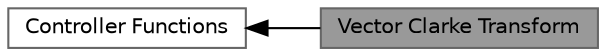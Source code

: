 digraph "Vector Clarke Transform"
{
 // LATEX_PDF_SIZE
  bgcolor="transparent";
  edge [fontname=Helvetica,fontsize=10,labelfontname=Helvetica,labelfontsize=10];
  node [fontname=Helvetica,fontsize=10,shape=box,height=0.2,width=0.4];
  rankdir=LR;
  Node1 [id="Node000001",label="Vector Clarke Transform",height=0.2,width=0.4,color="gray40", fillcolor="grey60", style="filled", fontcolor="black",tooltip=" "];
  Node2 [id="Node000002",label="Controller Functions",height=0.2,width=0.4,color="grey40", fillcolor="white", style="filled",URL="$group__group_controller.html",tooltip=" "];
  Node2->Node1 [shape=plaintext, dir="back", style="solid"];
}
